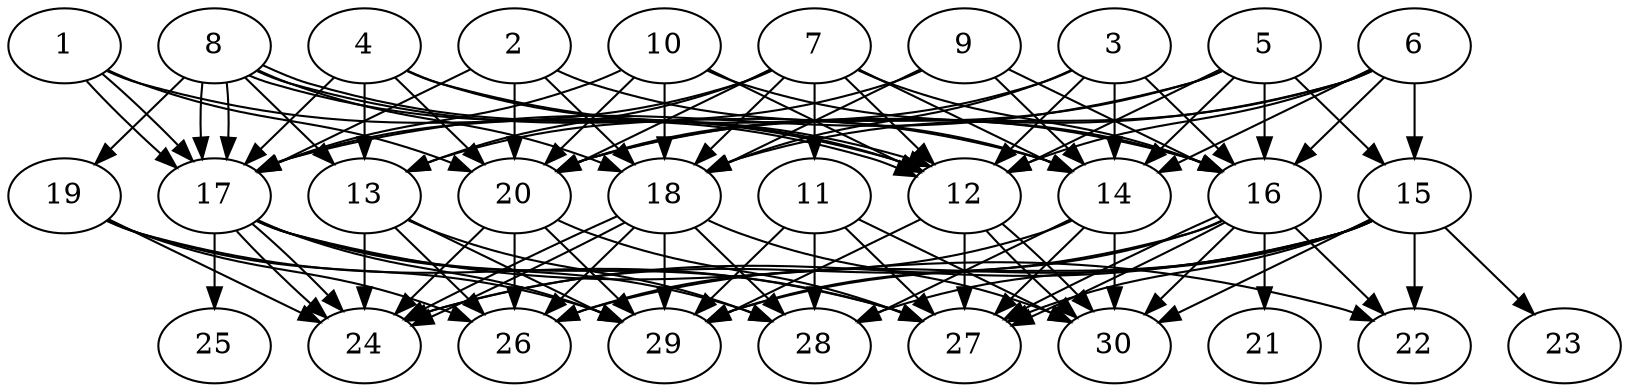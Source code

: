 // DAG automatically generated by daggen at Thu Oct  3 14:04:19 2019
// ./daggen --dot -n 30 --ccr 0.4 --fat 0.7 --regular 0.9 --density 0.9 --mindata 5242880 --maxdata 52428800 
digraph G {
  1 [size="125596160", alpha="0.15", expect_size="50238464"] 
  1 -> 12 [size ="50238464"]
  1 -> 17 [size ="50238464"]
  1 -> 17 [size ="50238464"]
  1 -> 20 [size ="50238464"]
  2 [size="84602880", alpha="0.09", expect_size="33841152"] 
  2 -> 14 [size ="33841152"]
  2 -> 17 [size ="33841152"]
  2 -> 18 [size ="33841152"]
  2 -> 20 [size ="33841152"]
  3 [size="40724480", alpha="0.06", expect_size="16289792"] 
  3 -> 12 [size ="16289792"]
  3 -> 14 [size ="16289792"]
  3 -> 16 [size ="16289792"]
  3 -> 18 [size ="16289792"]
  3 -> 20 [size ="16289792"]
  4 [size="24967680", alpha="0.09", expect_size="9987072"] 
  4 -> 12 [size ="9987072"]
  4 -> 13 [size ="9987072"]
  4 -> 16 [size ="9987072"]
  4 -> 17 [size ="9987072"]
  4 -> 20 [size ="9987072"]
  5 [size="20531200", alpha="0.12", expect_size="8212480"] 
  5 -> 12 [size ="8212480"]
  5 -> 14 [size ="8212480"]
  5 -> 15 [size ="8212480"]
  5 -> 16 [size ="8212480"]
  5 -> 17 [size ="8212480"]
  5 -> 20 [size ="8212480"]
  6 [size="50757120", alpha="0.02", expect_size="20302848"] 
  6 -> 12 [size ="20302848"]
  6 -> 14 [size ="20302848"]
  6 -> 15 [size ="20302848"]
  6 -> 16 [size ="20302848"]
  6 -> 18 [size ="20302848"]
  6 -> 20 [size ="20302848"]
  7 [size="21463040", alpha="0.01", expect_size="8585216"] 
  7 -> 11 [size ="8585216"]
  7 -> 12 [size ="8585216"]
  7 -> 13 [size ="8585216"]
  7 -> 14 [size ="8585216"]
  7 -> 16 [size ="8585216"]
  7 -> 17 [size ="8585216"]
  7 -> 18 [size ="8585216"]
  7 -> 20 [size ="8585216"]
  8 [size="120757760", alpha="0.01", expect_size="48303104"] 
  8 -> 12 [size ="48303104"]
  8 -> 12 [size ="48303104"]
  8 -> 13 [size ="48303104"]
  8 -> 14 [size ="48303104"]
  8 -> 17 [size ="48303104"]
  8 -> 17 [size ="48303104"]
  8 -> 18 [size ="48303104"]
  8 -> 19 [size ="48303104"]
  9 [size="78167040", alpha="0.20", expect_size="31266816"] 
  9 -> 13 [size ="31266816"]
  9 -> 14 [size ="31266816"]
  9 -> 16 [size ="31266816"]
  9 -> 18 [size ="31266816"]
  10 [size="50329600", alpha="0.18", expect_size="20131840"] 
  10 -> 12 [size ="20131840"]
  10 -> 16 [size ="20131840"]
  10 -> 17 [size ="20131840"]
  10 -> 18 [size ="20131840"]
  10 -> 20 [size ="20131840"]
  11 [size="112555520", alpha="0.06", expect_size="45022208"] 
  11 -> 27 [size ="45022208"]
  11 -> 28 [size ="45022208"]
  11 -> 29 [size ="45022208"]
  11 -> 30 [size ="45022208"]
  12 [size="85168640", alpha="0.18", expect_size="34067456"] 
  12 -> 27 [size ="34067456"]
  12 -> 29 [size ="34067456"]
  12 -> 30 [size ="34067456"]
  12 -> 30 [size ="34067456"]
  13 [size="22049280", alpha="0.13", expect_size="8819712"] 
  13 -> 24 [size ="8819712"]
  13 -> 26 [size ="8819712"]
  13 -> 28 [size ="8819712"]
  13 -> 29 [size ="8819712"]
  14 [size="57303040", alpha="0.03", expect_size="22921216"] 
  14 -> 26 [size ="22921216"]
  14 -> 27 [size ="22921216"]
  14 -> 28 [size ="22921216"]
  14 -> 30 [size ="22921216"]
  15 [size="111531520", alpha="0.15", expect_size="44612608"] 
  15 -> 22 [size ="44612608"]
  15 -> 23 [size ="44612608"]
  15 -> 24 [size ="44612608"]
  15 -> 26 [size ="44612608"]
  15 -> 27 [size ="44612608"]
  15 -> 28 [size ="44612608"]
  15 -> 29 [size ="44612608"]
  15 -> 30 [size ="44612608"]
  16 [size="62927360", alpha="0.14", expect_size="25170944"] 
  16 -> 21 [size ="25170944"]
  16 -> 22 [size ="25170944"]
  16 -> 24 [size ="25170944"]
  16 -> 27 [size ="25170944"]
  16 -> 27 [size ="25170944"]
  16 -> 29 [size ="25170944"]
  16 -> 30 [size ="25170944"]
  17 [size="74516480", alpha="0.07", expect_size="29806592"] 
  17 -> 22 [size ="29806592"]
  17 -> 24 [size ="29806592"]
  17 -> 24 [size ="29806592"]
  17 -> 25 [size ="29806592"]
  17 -> 27 [size ="29806592"]
  17 -> 28 [size ="29806592"]
  17 -> 29 [size ="29806592"]
  18 [size="81646080", alpha="0.14", expect_size="32658432"] 
  18 -> 24 [size ="32658432"]
  18 -> 24 [size ="32658432"]
  18 -> 26 [size ="32658432"]
  18 -> 28 [size ="32658432"]
  18 -> 29 [size ="32658432"]
  18 -> 30 [size ="32658432"]
  19 [size="88921600", alpha="0.20", expect_size="35568640"] 
  19 -> 24 [size ="35568640"]
  19 -> 26 [size ="35568640"]
  19 -> 27 [size ="35568640"]
  19 -> 29 [size ="35568640"]
  20 [size="86548480", alpha="0.17", expect_size="34619392"] 
  20 -> 24 [size ="34619392"]
  20 -> 26 [size ="34619392"]
  20 -> 27 [size ="34619392"]
  20 -> 29 [size ="34619392"]
  21 [size="77570560", alpha="0.14", expect_size="31028224"] 
  22 [size="113653760", alpha="0.03", expect_size="45461504"] 
  23 [size="100610560", alpha="0.16", expect_size="40244224"] 
  24 [size="60820480", alpha="0.12", expect_size="24328192"] 
  25 [size="80120320", alpha="0.09", expect_size="32048128"] 
  26 [size="50959360", alpha="0.12", expect_size="20383744"] 
  27 [size="14172160", alpha="0.16", expect_size="5668864"] 
  28 [size="56867840", alpha="0.19", expect_size="22747136"] 
  29 [size="19671040", alpha="0.13", expect_size="7868416"] 
  30 [size="18816000", alpha="0.13", expect_size="7526400"] 
}
